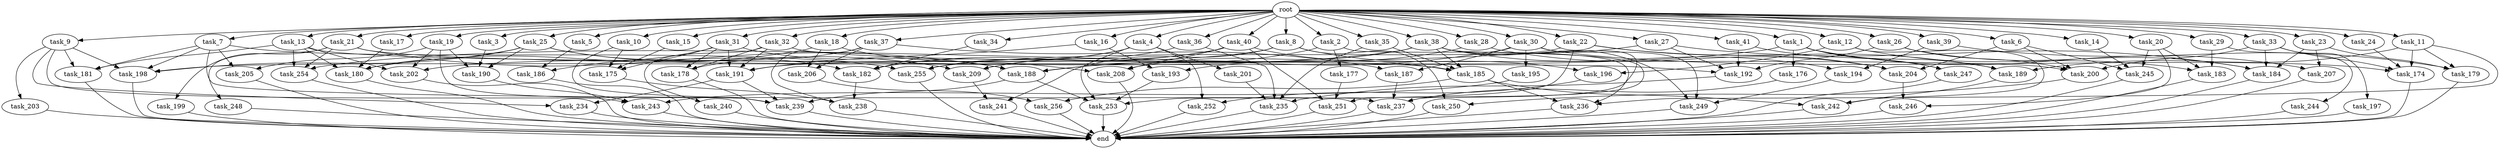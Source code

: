 digraph G {
  task_208 [size="1073741824.000000"];
  task_9 [size="1.024000"];
  task_191 [size="1477468749.824000"];
  task_247 [size="249108103.168000"];
  task_27 [size="1.024000"];
  task_251 [size="558345748.480000"];
  task_4 [size="1.024000"];
  task_2 [size="1.024000"];
  task_13 [size="1.024000"];
  task_256 [size="1245540515.840000"];
  task_182 [size="953482739.712000"];
  task_207 [size="292057776.128000"];
  task_186 [size="730144440.320000"];
  task_41 [size="1.024000"];
  task_177 [size="858993459.200000"];
  task_245 [size="1357209665.536000"];
  task_6 [size="1.024000"];
  task_32 [size="1.024000"];
  task_175 [size="489626271.744000"];
  task_179 [size="601295421.440000"];
  task_189 [size="944892805.120000"];
  task_188 [size="1340029796.352000"];
  task_183 [size="867583393.792000"];
  task_31 [size="1.024000"];
  task_14 [size="1.024000"];
  task_36 [size="1.024000"];
  task_16 [size="1.024000"];
  task_185 [size="1803886264.320000"];
  task_249 [size="1314259992.576000"];
  task_243 [size="867583393.792000"];
  task_40 [size="1.024000"];
  task_252 [size="429496729.600000"];
  task_15 [size="1.024000"];
  task_10 [size="1.024000"];
  task_29 [size="1.024000"];
  task_236 [size="1864015806.464000"];
  task_240 [size="858993459.200000"];
  task_209 [size="463856467.968000"];
  task_250 [size="343597383.680000"];
  task_235 [size="1322849927.168000"];
  task_205 [size="523986010.112000"];
  task_190 [size="738734374.912000"];
  task_199 [size="137438953.472000"];
  task_237 [size="1735166787.584000"];
  task_26 [size="1.024000"];
  task_174 [size="1692217114.624000"];
  task_201 [size="214748364.800000"];
  end [size="0.000000"];
  task_192 [size="618475290.624000"];
  task_19 [size="1.024000"];
  task_180 [size="1494648619.008000"];
  task_18 [size="1.024000"];
  task_12 [size="1.024000"];
  task_33 [size="1.024000"];
  task_238 [size="987842478.080000"];
  task_197 [size="858993459.200000"];
  task_241 [size="171798691.840000"];
  task_253 [size="1159641169.920000"];
  task_242 [size="1554778161.152000"];
  task_202 [size="944892805.120000"];
  task_246 [size="730144440.320000"];
  task_184 [size="1382979469.312000"];
  task_25 [size="1.024000"];
  task_21 [size="1.024000"];
  task_37 [size="1.024000"];
  task_244 [size="137438953.472000"];
  task_196 [size="343597383.680000"];
  task_187 [size="1005022347.264000"];
  task_23 [size="1.024000"];
  task_176 [size="214748364.800000"];
  root [size="0.000000"];
  task_5 [size="1.024000"];
  task_195 [size="309237645.312000"];
  task_193 [size="1408749273.088000"];
  task_11 [size="1.024000"];
  task_194 [size="523986010.112000"];
  task_234 [size="558345748.480000"];
  task_200 [size="2104533975.040000"];
  task_3 [size="1.024000"];
  task_239 [size="884763262.976000"];
  task_206 [size="1245540515.840000"];
  task_39 [size="1.024000"];
  task_22 [size="1.024000"];
  task_28 [size="1.024000"];
  task_7 [size="1.024000"];
  task_34 [size="1.024000"];
  task_254 [size="773094113.280000"];
  task_17 [size="1.024000"];
  task_248 [size="137438953.472000"];
  task_20 [size="1.024000"];
  task_178 [size="1589137899.520000"];
  task_198 [size="1082331758.592000"];
  task_1 [size="1.024000"];
  task_181 [size="867583393.792000"];
  task_204 [size="1357209665.536000"];
  task_35 [size="1.024000"];
  task_30 [size="1.024000"];
  task_203 [size="137438953.472000"];
  task_38 [size="1.024000"];
  task_24 [size="1.024000"];
  task_255 [size="661424963.584000"];
  task_8 [size="1.024000"];

  task_208 -> end [size="1.000000"];
  task_9 -> task_203 [size="134217728.000000"];
  task_9 -> task_243 [size="134217728.000000"];
  task_9 -> task_198 [size="134217728.000000"];
  task_9 -> task_181 [size="134217728.000000"];
  task_9 -> task_234 [size="134217728.000000"];
  task_191 -> task_234 [size="411041792.000000"];
  task_191 -> task_239 [size="411041792.000000"];
  task_247 -> end [size="1.000000"];
  task_27 -> task_184 [size="134217728.000000"];
  task_27 -> task_192 [size="134217728.000000"];
  task_27 -> task_255 [size="134217728.000000"];
  task_251 -> end [size="1.000000"];
  task_4 -> task_201 [size="209715200.000000"];
  task_4 -> task_255 [size="209715200.000000"];
  task_4 -> task_252 [size="209715200.000000"];
  task_4 -> task_253 [size="209715200.000000"];
  task_4 -> task_182 [size="209715200.000000"];
  task_2 -> task_177 [size="838860800.000000"];
  task_2 -> task_188 [size="838860800.000000"];
  task_2 -> task_236 [size="838860800.000000"];
  task_13 -> task_180 [size="411041792.000000"];
  task_13 -> task_185 [size="411041792.000000"];
  task_13 -> task_254 [size="411041792.000000"];
  task_13 -> task_181 [size="411041792.000000"];
  task_13 -> task_202 [size="411041792.000000"];
  task_256 -> end [size="1.000000"];
  task_182 -> task_238 [size="75497472.000000"];
  task_207 -> end [size="1.000000"];
  task_186 -> end [size="1.000000"];
  task_41 -> task_192 [size="33554432.000000"];
  task_41 -> task_247 [size="33554432.000000"];
  task_177 -> task_251 [size="33554432.000000"];
  task_245 -> end [size="1.000000"];
  task_6 -> task_200 [size="75497472.000000"];
  task_6 -> task_204 [size="75497472.000000"];
  task_6 -> task_245 [size="75497472.000000"];
  task_32 -> task_240 [size="838860800.000000"];
  task_32 -> task_200 [size="838860800.000000"];
  task_32 -> task_178 [size="838860800.000000"];
  task_32 -> task_191 [size="838860800.000000"];
  task_175 -> task_238 [size="209715200.000000"];
  task_179 -> end [size="1.000000"];
  task_189 -> task_242 [size="536870912.000000"];
  task_188 -> task_253 [size="209715200.000000"];
  task_188 -> task_239 [size="209715200.000000"];
  task_183 -> end [size="1.000000"];
  task_31 -> task_175 [size="33554432.000000"];
  task_31 -> task_178 [size="33554432.000000"];
  task_31 -> task_186 [size="33554432.000000"];
  task_31 -> task_188 [size="33554432.000000"];
  task_31 -> task_191 [size="33554432.000000"];
  task_14 -> task_245 [size="838860800.000000"];
  task_36 -> task_209 [size="33554432.000000"];
  task_36 -> task_235 [size="33554432.000000"];
  task_16 -> task_193 [size="536870912.000000"];
  task_16 -> task_191 [size="536870912.000000"];
  task_185 -> task_242 [size="679477248.000000"];
  task_185 -> task_256 [size="679477248.000000"];
  task_185 -> task_236 [size="679477248.000000"];
  task_249 -> end [size="1.000000"];
  task_243 -> end [size="1.000000"];
  task_40 -> task_209 [size="209715200.000000"];
  task_40 -> task_185 [size="209715200.000000"];
  task_40 -> task_182 [size="209715200.000000"];
  task_40 -> task_208 [size="209715200.000000"];
  task_40 -> task_251 [size="209715200.000000"];
  task_252 -> end [size="1.000000"];
  task_15 -> task_175 [size="411041792.000000"];
  task_10 -> task_175 [size="33554432.000000"];
  task_10 -> task_239 [size="33554432.000000"];
  task_29 -> task_183 [size="134217728.000000"];
  task_29 -> task_244 [size="134217728.000000"];
  task_236 -> end [size="1.000000"];
  task_240 -> end [size="1.000000"];
  task_209 -> task_241 [size="134217728.000000"];
  task_250 -> end [size="1.000000"];
  task_235 -> end [size="1.000000"];
  task_205 -> end [size="1.000000"];
  task_190 -> task_243 [size="33554432.000000"];
  task_199 -> end [size="1.000000"];
  task_237 -> end [size="1.000000"];
  task_26 -> task_200 [size="301989888.000000"];
  task_26 -> task_192 [size="301989888.000000"];
  task_26 -> task_184 [size="301989888.000000"];
  task_174 -> end [size="1.000000"];
  task_201 -> task_235 [size="209715200.000000"];
  task_192 -> task_235 [size="209715200.000000"];
  task_19 -> task_190 [size="209715200.000000"];
  task_19 -> task_239 [size="209715200.000000"];
  task_19 -> task_205 [size="209715200.000000"];
  task_19 -> task_202 [size="209715200.000000"];
  task_180 -> end [size="1.000000"];
  task_18 -> task_180 [size="536870912.000000"];
  task_18 -> task_208 [size="536870912.000000"];
  task_18 -> task_206 [size="536870912.000000"];
  task_12 -> task_242 [size="301989888.000000"];
  task_12 -> task_183 [size="301989888.000000"];
  task_12 -> task_196 [size="301989888.000000"];
  task_33 -> task_200 [size="838860800.000000"];
  task_33 -> task_184 [size="838860800.000000"];
  task_33 -> task_197 [size="838860800.000000"];
  task_33 -> task_174 [size="838860800.000000"];
  task_238 -> end [size="1.000000"];
  task_197 -> end [size="1.000000"];
  task_241 -> end [size="1.000000"];
  task_253 -> end [size="1.000000"];
  task_242 -> end [size="1.000000"];
  task_202 -> end [size="1.000000"];
  task_246 -> end [size="1.000000"];
  task_184 -> end [size="1.000000"];
  task_25 -> task_180 [size="209715200.000000"];
  task_25 -> task_209 [size="209715200.000000"];
  task_25 -> task_198 [size="209715200.000000"];
  task_25 -> task_182 [size="209715200.000000"];
  task_25 -> task_190 [size="209715200.000000"];
  task_21 -> task_192 [size="134217728.000000"];
  task_21 -> task_199 [size="134217728.000000"];
  task_21 -> task_254 [size="134217728.000000"];
  task_21 -> task_188 [size="134217728.000000"];
  task_21 -> task_248 [size="134217728.000000"];
  task_37 -> task_187 [size="679477248.000000"];
  task_37 -> task_238 [size="679477248.000000"];
  task_37 -> task_206 [size="679477248.000000"];
  task_37 -> task_178 [size="679477248.000000"];
  task_244 -> end [size="1.000000"];
  task_196 -> task_252 [size="209715200.000000"];
  task_187 -> task_237 [size="679477248.000000"];
  task_23 -> task_207 [size="75497472.000000"];
  task_23 -> task_184 [size="75497472.000000"];
  task_23 -> task_179 [size="75497472.000000"];
  task_176 -> task_237 [size="411041792.000000"];
  root -> task_12 [size="1.000000"];
  root -> task_36 [size="1.000000"];
  root -> task_16 [size="1.000000"];
  root -> task_9 [size="1.000000"];
  root -> task_39 [size="1.000000"];
  root -> task_11 [size="1.000000"];
  root -> task_22 [size="1.000000"];
  root -> task_7 [size="1.000000"];
  root -> task_33 [size="1.000000"];
  root -> task_28 [size="1.000000"];
  root -> task_4 [size="1.000000"];
  root -> task_34 [size="1.000000"];
  root -> task_2 [size="1.000000"];
  root -> task_15 [size="1.000000"];
  root -> task_10 [size="1.000000"];
  root -> task_29 [size="1.000000"];
  root -> task_21 [size="1.000000"];
  root -> task_17 [size="1.000000"];
  root -> task_18 [size="1.000000"];
  root -> task_41 [size="1.000000"];
  root -> task_20 [size="1.000000"];
  root -> task_23 [size="1.000000"];
  root -> task_6 [size="1.000000"];
  root -> task_32 [size="1.000000"];
  root -> task_5 [size="1.000000"];
  root -> task_37 [size="1.000000"];
  root -> task_26 [size="1.000000"];
  root -> task_25 [size="1.000000"];
  root -> task_31 [size="1.000000"];
  root -> task_35 [size="1.000000"];
  root -> task_13 [size="1.000000"];
  root -> task_30 [size="1.000000"];
  root -> task_19 [size="1.000000"];
  root -> task_1 [size="1.000000"];
  root -> task_40 [size="1.000000"];
  root -> task_38 [size="1.000000"];
  root -> task_24 [size="1.000000"];
  root -> task_3 [size="1.000000"];
  root -> task_8 [size="1.000000"];
  root -> task_27 [size="1.000000"];
  root -> task_14 [size="1.000000"];
  task_5 -> task_186 [size="679477248.000000"];
  task_195 -> task_243 [size="679477248.000000"];
  task_193 -> task_253 [size="301989888.000000"];
  task_11 -> task_189 [size="301989888.000000"];
  task_11 -> task_179 [size="301989888.000000"];
  task_11 -> task_174 [size="301989888.000000"];
  task_11 -> task_236 [size="301989888.000000"];
  task_194 -> task_249 [size="679477248.000000"];
  task_234 -> end [size="1.000000"];
  task_200 -> task_250 [size="301989888.000000"];
  task_3 -> task_190 [size="301989888.000000"];
  task_239 -> end [size="1.000000"];
  task_206 -> task_256 [size="536870912.000000"];
  task_39 -> task_194 [size="209715200.000000"];
  task_39 -> task_179 [size="209715200.000000"];
  task_22 -> task_189 [size="411041792.000000"];
  task_22 -> task_204 [size="411041792.000000"];
  task_22 -> task_198 [size="411041792.000000"];
  task_22 -> task_253 [size="411041792.000000"];
  task_28 -> task_204 [size="838860800.000000"];
  task_28 -> task_193 [size="838860800.000000"];
  task_7 -> task_237 [size="301989888.000000"];
  task_7 -> task_198 [size="301989888.000000"];
  task_7 -> task_255 [size="301989888.000000"];
  task_7 -> task_181 [size="301989888.000000"];
  task_7 -> task_205 [size="301989888.000000"];
  task_34 -> task_182 [size="301989888.000000"];
  task_254 -> end [size="1.000000"];
  task_17 -> task_180 [size="301989888.000000"];
  task_248 -> end [size="1.000000"];
  task_20 -> task_246 [size="411041792.000000"];
  task_20 -> task_245 [size="411041792.000000"];
  task_20 -> task_183 [size="411041792.000000"];
  task_178 -> end [size="1.000000"];
  task_198 -> end [size="1.000000"];
  task_1 -> task_189 [size="209715200.000000"];
  task_1 -> task_207 [size="209715200.000000"];
  task_1 -> task_176 [size="209715200.000000"];
  task_1 -> task_254 [size="209715200.000000"];
  task_1 -> task_247 [size="209715200.000000"];
  task_181 -> end [size="1.000000"];
  task_204 -> task_246 [size="301989888.000000"];
  task_35 -> task_185 [size="838860800.000000"];
  task_35 -> task_235 [size="838860800.000000"];
  task_30 -> task_187 [size="301989888.000000"];
  task_30 -> task_195 [size="301989888.000000"];
  task_30 -> task_249 [size="301989888.000000"];
  task_30 -> task_174 [size="301989888.000000"];
  task_30 -> task_188 [size="301989888.000000"];
  task_203 -> end [size="1.000000"];
  task_38 -> task_185 [size="301989888.000000"];
  task_38 -> task_249 [size="301989888.000000"];
  task_38 -> task_208 [size="301989888.000000"];
  task_38 -> task_194 [size="301989888.000000"];
  task_38 -> task_237 [size="301989888.000000"];
  task_38 -> task_251 [size="301989888.000000"];
  task_38 -> task_202 [size="301989888.000000"];
  task_24 -> task_174 [size="209715200.000000"];
  task_255 -> end [size="1.000000"];
  task_8 -> task_250 [size="33554432.000000"];
  task_8 -> task_191 [size="33554432.000000"];
  task_8 -> task_241 [size="33554432.000000"];
  task_8 -> task_196 [size="33554432.000000"];
}
